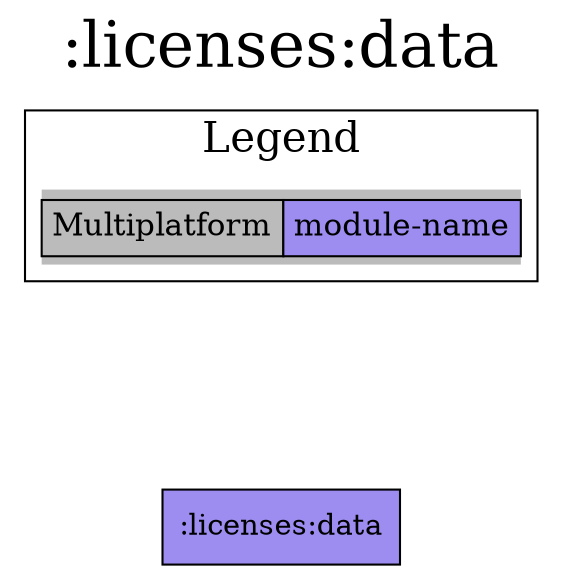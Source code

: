 digraph {
edge ["dir"="forward"]
graph ["dpi"="100","label"=":licenses:data","labelloc"="t","fontsize"="30","ranksep"="1.5","rankdir"="TB"]
node ["style"="filled"]
":licenses:data" ["fillcolor"="#9D8DF1","shape"="box"]
{
edge ["dir"="none"]
graph ["rank"="same"]
}
subgraph "cluster_legend" {
edge ["dir"="none"]
graph ["label"="Legend","fontsize"="20"]
"Legend" ["style"="filled","fillcolor"="#bbbbbb","shape"="none","margin"="0","fontsize"="15","label"=<
<TABLE BORDER="0" CELLBORDER="1" CELLSPACING="0" CELLPADDING="4">
<TR><TD>Multiplatform</TD><TD BGCOLOR="#9D8DF1">module-name</TD></TR>
</TABLE>
>]
} -> ":licenses:data" ["style"="invis"]
}
